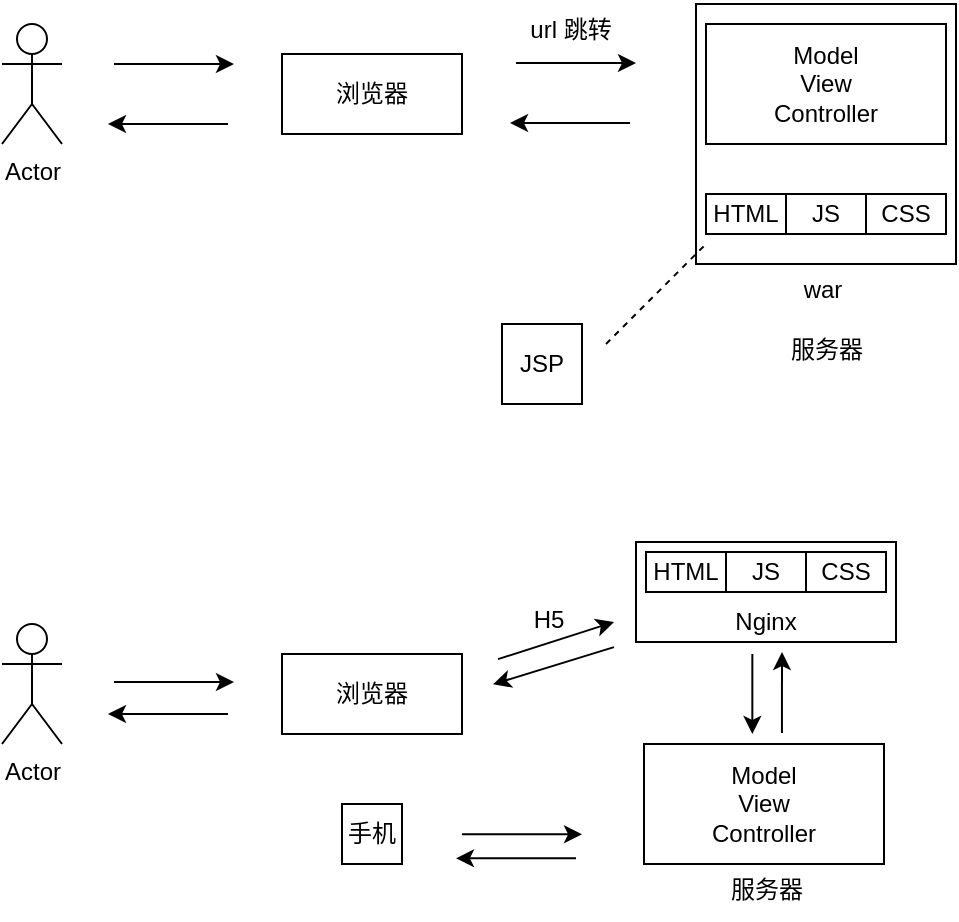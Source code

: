 <mxfile version="21.3.3" type="github">
  <diagram name="第 1 页" id="jHwW3m-df0nGdAknc-LR">
    <mxGraphModel dx="733" dy="377" grid="1" gridSize="10" guides="1" tooltips="1" connect="1" arrows="1" fold="1" page="1" pageScale="1" pageWidth="827" pageHeight="1169" math="0" shadow="0">
      <root>
        <mxCell id="0" />
        <mxCell id="1" parent="0" />
        <mxCell id="WEB5KwZ6paxdGkeuZglE-5" value="Actor" style="shape=umlActor;verticalLabelPosition=bottom;verticalAlign=top;html=1;outlineConnect=0;" vertex="1" parent="1">
          <mxGeometry x="130" y="70" width="30" height="60" as="geometry" />
        </mxCell>
        <mxCell id="WEB5KwZ6paxdGkeuZglE-7" value="" style="whiteSpace=wrap;html=1;aspect=fixed;" vertex="1" parent="1">
          <mxGeometry x="477" y="60" width="130" height="130" as="geometry" />
        </mxCell>
        <mxCell id="WEB5KwZ6paxdGkeuZglE-11" value="HTML" style="rounded=0;whiteSpace=wrap;html=1;" vertex="1" parent="1">
          <mxGeometry x="482" y="155" width="40" height="20" as="geometry" />
        </mxCell>
        <mxCell id="WEB5KwZ6paxdGkeuZglE-12" value="JS" style="rounded=0;whiteSpace=wrap;html=1;" vertex="1" parent="1">
          <mxGeometry x="522" y="155" width="40" height="20" as="geometry" />
        </mxCell>
        <mxCell id="WEB5KwZ6paxdGkeuZglE-13" value="CSS" style="rounded=0;whiteSpace=wrap;html=1;" vertex="1" parent="1">
          <mxGeometry x="562" y="155" width="40" height="20" as="geometry" />
        </mxCell>
        <mxCell id="WEB5KwZ6paxdGkeuZglE-14" value="Model&lt;br&gt;View&lt;br&gt;Controller" style="rounded=0;whiteSpace=wrap;html=1;" vertex="1" parent="1">
          <mxGeometry x="482" y="70" width="120" height="60" as="geometry" />
        </mxCell>
        <mxCell id="WEB5KwZ6paxdGkeuZglE-15" value="浏览器" style="rounded=0;whiteSpace=wrap;html=1;" vertex="1" parent="1">
          <mxGeometry x="270" y="85" width="90" height="40" as="geometry" />
        </mxCell>
        <mxCell id="WEB5KwZ6paxdGkeuZglE-16" value="" style="endArrow=classic;html=1;rounded=0;" edge="1" parent="1">
          <mxGeometry width="50" height="50" relative="1" as="geometry">
            <mxPoint x="186" y="90" as="sourcePoint" />
            <mxPoint x="246" y="90" as="targetPoint" />
          </mxGeometry>
        </mxCell>
        <mxCell id="WEB5KwZ6paxdGkeuZglE-19" value="" style="endArrow=classic;html=1;rounded=0;" edge="1" parent="1">
          <mxGeometry width="50" height="50" relative="1" as="geometry">
            <mxPoint x="243" y="120" as="sourcePoint" />
            <mxPoint x="183" y="120" as="targetPoint" />
          </mxGeometry>
        </mxCell>
        <mxCell id="WEB5KwZ6paxdGkeuZglE-20" value="" style="endArrow=classic;html=1;rounded=0;" edge="1" parent="1">
          <mxGeometry width="50" height="50" relative="1" as="geometry">
            <mxPoint x="387" y="89.5" as="sourcePoint" />
            <mxPoint x="447" y="89.5" as="targetPoint" />
          </mxGeometry>
        </mxCell>
        <mxCell id="WEB5KwZ6paxdGkeuZglE-21" value="" style="endArrow=classic;html=1;rounded=0;" edge="1" parent="1">
          <mxGeometry width="50" height="50" relative="1" as="geometry">
            <mxPoint x="444" y="119.5" as="sourcePoint" />
            <mxPoint x="384" y="119.5" as="targetPoint" />
          </mxGeometry>
        </mxCell>
        <mxCell id="WEB5KwZ6paxdGkeuZglE-22" value="JSP" style="whiteSpace=wrap;html=1;aspect=fixed;" vertex="1" parent="1">
          <mxGeometry x="380" y="220" width="40" height="40" as="geometry" />
        </mxCell>
        <mxCell id="WEB5KwZ6paxdGkeuZglE-23" value="war" style="text;html=1;align=center;verticalAlign=middle;resizable=0;points=[];autosize=1;strokeColor=none;fillColor=none;" vertex="1" parent="1">
          <mxGeometry x="520" y="188" width="40" height="30" as="geometry" />
        </mxCell>
        <mxCell id="WEB5KwZ6paxdGkeuZglE-24" value="服务器" style="text;html=1;align=center;verticalAlign=middle;resizable=0;points=[];autosize=1;strokeColor=none;fillColor=none;" vertex="1" parent="1">
          <mxGeometry x="512" y="218" width="60" height="30" as="geometry" />
        </mxCell>
        <mxCell id="WEB5KwZ6paxdGkeuZglE-25" value="" style="endArrow=none;dashed=1;html=1;rounded=0;" edge="1" parent="1">
          <mxGeometry width="50" height="50" relative="1" as="geometry">
            <mxPoint x="432" y="230" as="sourcePoint" />
            <mxPoint x="482" y="180" as="targetPoint" />
          </mxGeometry>
        </mxCell>
        <mxCell id="WEB5KwZ6paxdGkeuZglE-26" value="url&amp;nbsp;跳转" style="text;html=1;align=center;verticalAlign=middle;resizable=0;points=[];autosize=1;strokeColor=none;fillColor=none;" vertex="1" parent="1">
          <mxGeometry x="384" y="58" width="60" height="30" as="geometry" />
        </mxCell>
        <mxCell id="WEB5KwZ6paxdGkeuZglE-30" value="Actor" style="shape=umlActor;verticalLabelPosition=bottom;verticalAlign=top;html=1;outlineConnect=0;" vertex="1" parent="1">
          <mxGeometry x="130" y="370" width="30" height="60" as="geometry" />
        </mxCell>
        <mxCell id="WEB5KwZ6paxdGkeuZglE-31" value="浏览器" style="rounded=0;whiteSpace=wrap;html=1;" vertex="1" parent="1">
          <mxGeometry x="270" y="385" width="90" height="40" as="geometry" />
        </mxCell>
        <mxCell id="WEB5KwZ6paxdGkeuZglE-32" value="" style="endArrow=classic;html=1;rounded=0;" edge="1" parent="1">
          <mxGeometry width="50" height="50" relative="1" as="geometry">
            <mxPoint x="186" y="399" as="sourcePoint" />
            <mxPoint x="246" y="399" as="targetPoint" />
          </mxGeometry>
        </mxCell>
        <mxCell id="WEB5KwZ6paxdGkeuZglE-33" value="" style="endArrow=classic;html=1;rounded=0;" edge="1" parent="1">
          <mxGeometry width="50" height="50" relative="1" as="geometry">
            <mxPoint x="243" y="415" as="sourcePoint" />
            <mxPoint x="183" y="415" as="targetPoint" />
          </mxGeometry>
        </mxCell>
        <mxCell id="WEB5KwZ6paxdGkeuZglE-35" value="&lt;br&gt;&lt;br&gt;Nginx" style="rounded=0;whiteSpace=wrap;html=1;" vertex="1" parent="1">
          <mxGeometry x="447" y="329" width="130" height="50" as="geometry" />
        </mxCell>
        <mxCell id="WEB5KwZ6paxdGkeuZglE-38" value="HTML" style="rounded=0;whiteSpace=wrap;html=1;" vertex="1" parent="1">
          <mxGeometry x="452" y="334" width="40" height="20" as="geometry" />
        </mxCell>
        <mxCell id="WEB5KwZ6paxdGkeuZglE-39" value="JS" style="rounded=0;whiteSpace=wrap;html=1;" vertex="1" parent="1">
          <mxGeometry x="492" y="334" width="40" height="20" as="geometry" />
        </mxCell>
        <mxCell id="WEB5KwZ6paxdGkeuZglE-40" value="CSS" style="rounded=0;whiteSpace=wrap;html=1;" vertex="1" parent="1">
          <mxGeometry x="532" y="334" width="40" height="20" as="geometry" />
        </mxCell>
        <mxCell id="WEB5KwZ6paxdGkeuZglE-41" value="Model&lt;br&gt;View&lt;br&gt;Controller" style="rounded=0;whiteSpace=wrap;html=1;" vertex="1" parent="1">
          <mxGeometry x="451" y="430" width="120" height="60" as="geometry" />
        </mxCell>
        <mxCell id="WEB5KwZ6paxdGkeuZglE-42" value="服务器" style="text;html=1;align=center;verticalAlign=middle;resizable=0;points=[];autosize=1;strokeColor=none;fillColor=none;" vertex="1" parent="1">
          <mxGeometry x="482" y="488" width="60" height="30" as="geometry" />
        </mxCell>
        <mxCell id="WEB5KwZ6paxdGkeuZglE-43" value="" style="endArrow=classic;html=1;rounded=0;exitX=0.583;exitY=-0.075;exitDx=0;exitDy=0;exitPerimeter=0;" edge="1" parent="1">
          <mxGeometry width="50" height="50" relative="1" as="geometry">
            <mxPoint x="519.96" y="424.5" as="sourcePoint" />
            <mxPoint x="520" y="384" as="targetPoint" />
          </mxGeometry>
        </mxCell>
        <mxCell id="WEB5KwZ6paxdGkeuZglE-44" value="" style="endArrow=classic;html=1;rounded=0;" edge="1" parent="1">
          <mxGeometry width="50" height="50" relative="1" as="geometry">
            <mxPoint x="505.17" y="385" as="sourcePoint" />
            <mxPoint x="505.17" y="425" as="targetPoint" />
          </mxGeometry>
        </mxCell>
        <mxCell id="WEB5KwZ6paxdGkeuZglE-45" value="" style="endArrow=classic;html=1;rounded=0;" edge="1" parent="1">
          <mxGeometry width="50" height="50" relative="1" as="geometry">
            <mxPoint x="378" y="387.58" as="sourcePoint" />
            <mxPoint x="436" y="369" as="targetPoint" />
          </mxGeometry>
        </mxCell>
        <mxCell id="WEB5KwZ6paxdGkeuZglE-46" value="" style="endArrow=classic;html=1;rounded=0;" edge="1" parent="1">
          <mxGeometry width="50" height="50" relative="1" as="geometry">
            <mxPoint x="436" y="381.58" as="sourcePoint" />
            <mxPoint x="375.5" y="400.16" as="targetPoint" />
          </mxGeometry>
        </mxCell>
        <mxCell id="WEB5KwZ6paxdGkeuZglE-47" value="H5" style="text;html=1;align=center;verticalAlign=middle;resizable=0;points=[];autosize=1;strokeColor=none;fillColor=none;" vertex="1" parent="1">
          <mxGeometry x="383" y="353" width="40" height="30" as="geometry" />
        </mxCell>
        <mxCell id="WEB5KwZ6paxdGkeuZglE-60" value="手机" style="whiteSpace=wrap;html=1;aspect=fixed;" vertex="1" parent="1">
          <mxGeometry x="300" y="460" width="30" height="30" as="geometry" />
        </mxCell>
        <mxCell id="WEB5KwZ6paxdGkeuZglE-61" value="" style="endArrow=classic;html=1;rounded=0;" edge="1" parent="1">
          <mxGeometry width="50" height="50" relative="1" as="geometry">
            <mxPoint x="360" y="475.17" as="sourcePoint" />
            <mxPoint x="420" y="475.17" as="targetPoint" />
          </mxGeometry>
        </mxCell>
        <mxCell id="WEB5KwZ6paxdGkeuZglE-62" value="" style="endArrow=classic;html=1;rounded=0;" edge="1" parent="1">
          <mxGeometry width="50" height="50" relative="1" as="geometry">
            <mxPoint x="417" y="487.17" as="sourcePoint" />
            <mxPoint x="357" y="487.17" as="targetPoint" />
          </mxGeometry>
        </mxCell>
      </root>
    </mxGraphModel>
  </diagram>
</mxfile>
